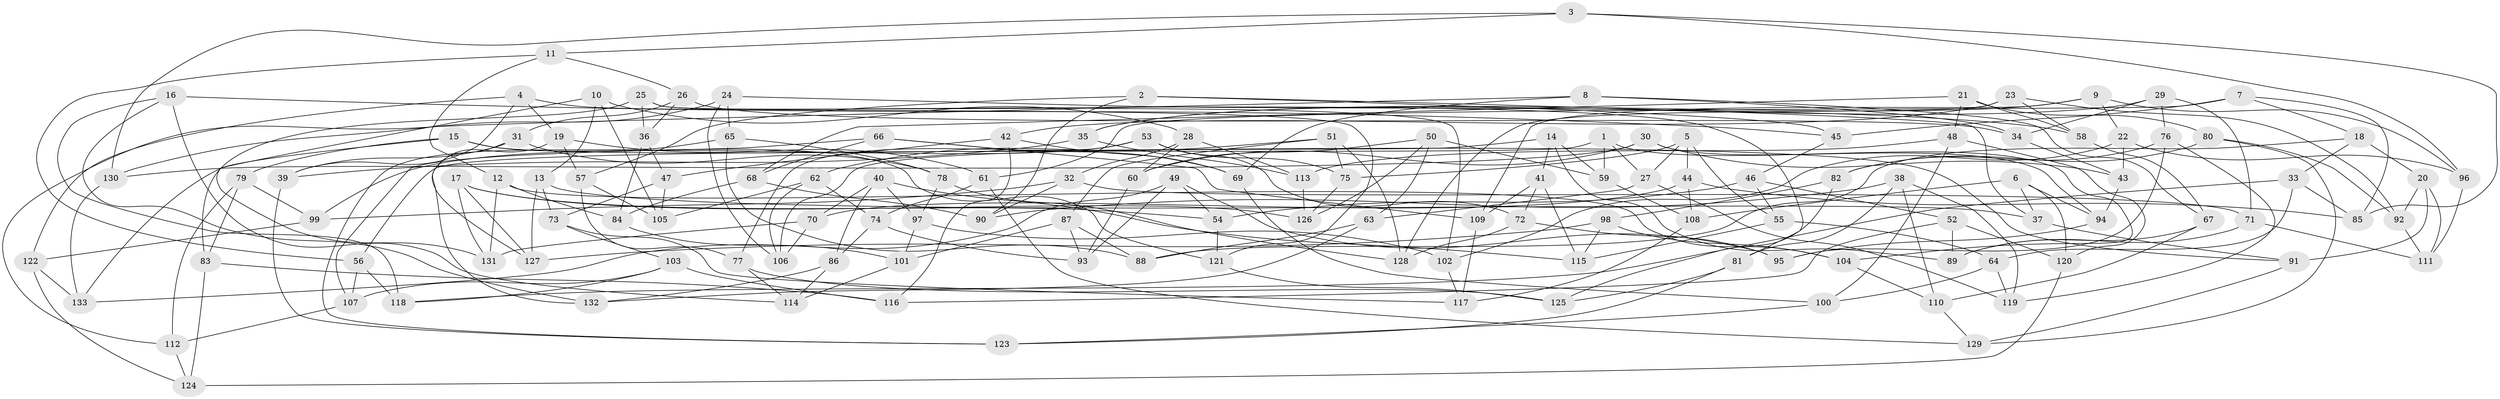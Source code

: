 // coarse degree distribution, {6: 0.5348837209302325, 4: 0.4418604651162791, 5: 0.011627906976744186, 3: 0.011627906976744186}
// Generated by graph-tools (version 1.1) at 2025/24/03/03/25 07:24:25]
// undirected, 133 vertices, 266 edges
graph export_dot {
graph [start="1"]
  node [color=gray90,style=filled];
  1;
  2;
  3;
  4;
  5;
  6;
  7;
  8;
  9;
  10;
  11;
  12;
  13;
  14;
  15;
  16;
  17;
  18;
  19;
  20;
  21;
  22;
  23;
  24;
  25;
  26;
  27;
  28;
  29;
  30;
  31;
  32;
  33;
  34;
  35;
  36;
  37;
  38;
  39;
  40;
  41;
  42;
  43;
  44;
  45;
  46;
  47;
  48;
  49;
  50;
  51;
  52;
  53;
  54;
  55;
  56;
  57;
  58;
  59;
  60;
  61;
  62;
  63;
  64;
  65;
  66;
  67;
  68;
  69;
  70;
  71;
  72;
  73;
  74;
  75;
  76;
  77;
  78;
  79;
  80;
  81;
  82;
  83;
  84;
  85;
  86;
  87;
  88;
  89;
  90;
  91;
  92;
  93;
  94;
  95;
  96;
  97;
  98;
  99;
  100;
  101;
  102;
  103;
  104;
  105;
  106;
  107;
  108;
  109;
  110;
  111;
  112;
  113;
  114;
  115;
  116;
  117;
  118;
  119;
  120;
  121;
  122;
  123;
  124;
  125;
  126;
  127;
  128;
  129;
  130;
  131;
  132;
  133;
  1 -- 56;
  1 -- 59;
  1 -- 94;
  1 -- 27;
  2 -- 57;
  2 -- 37;
  2 -- 45;
  2 -- 90;
  3 -- 130;
  3 -- 85;
  3 -- 96;
  3 -- 11;
  4 -- 81;
  4 -- 39;
  4 -- 122;
  4 -- 19;
  5 -- 55;
  5 -- 44;
  5 -- 27;
  5 -- 75;
  6 -- 120;
  6 -- 37;
  6 -- 108;
  6 -- 94;
  7 -- 85;
  7 -- 18;
  7 -- 61;
  7 -- 45;
  8 -- 67;
  8 -- 112;
  8 -- 69;
  8 -- 34;
  9 -- 109;
  9 -- 96;
  9 -- 35;
  9 -- 22;
  10 -- 28;
  10 -- 105;
  10 -- 131;
  10 -- 13;
  11 -- 26;
  11 -- 56;
  11 -- 12;
  12 -- 84;
  12 -- 104;
  12 -- 131;
  13 -- 37;
  13 -- 127;
  13 -- 73;
  14 -- 106;
  14 -- 89;
  14 -- 41;
  14 -- 59;
  15 -- 79;
  15 -- 133;
  15 -- 121;
  15 -- 91;
  16 -- 118;
  16 -- 132;
  16 -- 114;
  16 -- 45;
  17 -- 131;
  17 -- 54;
  17 -- 127;
  17 -- 126;
  18 -- 33;
  18 -- 20;
  18 -- 88;
  19 -- 57;
  19 -- 132;
  19 -- 61;
  20 -- 111;
  20 -- 92;
  20 -- 91;
  21 -- 48;
  21 -- 80;
  21 -- 68;
  21 -- 58;
  22 -- 102;
  22 -- 96;
  22 -- 43;
  23 -- 128;
  23 -- 58;
  23 -- 92;
  23 -- 42;
  24 -- 65;
  24 -- 130;
  24 -- 58;
  24 -- 106;
  25 -- 36;
  25 -- 121;
  25 -- 83;
  25 -- 102;
  26 -- 31;
  26 -- 36;
  26 -- 34;
  27 -- 63;
  27 -- 119;
  28 -- 32;
  28 -- 113;
  28 -- 60;
  29 -- 35;
  29 -- 34;
  29 -- 76;
  29 -- 71;
  30 -- 60;
  30 -- 43;
  30 -- 104;
  30 -- 130;
  31 -- 127;
  31 -- 39;
  31 -- 78;
  32 -- 90;
  32 -- 71;
  32 -- 99;
  33 -- 85;
  33 -- 118;
  33 -- 64;
  34 -- 43;
  35 -- 113;
  35 -- 39;
  36 -- 84;
  36 -- 47;
  37 -- 91;
  38 -- 81;
  38 -- 110;
  38 -- 90;
  38 -- 119;
  39 -- 123;
  40 -- 70;
  40 -- 115;
  40 -- 86;
  40 -- 97;
  41 -- 72;
  41 -- 109;
  41 -- 115;
  42 -- 69;
  42 -- 47;
  42 -- 116;
  43 -- 94;
  44 -- 85;
  44 -- 70;
  44 -- 108;
  45 -- 46;
  46 -- 55;
  46 -- 52;
  46 -- 54;
  47 -- 73;
  47 -- 105;
  48 -- 100;
  48 -- 120;
  48 -- 113;
  49 -- 95;
  49 -- 54;
  49 -- 133;
  49 -- 93;
  50 -- 126;
  50 -- 59;
  50 -- 60;
  50 -- 63;
  51 -- 128;
  51 -- 75;
  51 -- 62;
  51 -- 87;
  52 -- 120;
  52 -- 89;
  52 -- 116;
  53 -- 99;
  53 -- 77;
  53 -- 75;
  53 -- 72;
  54 -- 121;
  55 -- 115;
  55 -- 64;
  56 -- 118;
  56 -- 107;
  57 -- 77;
  57 -- 105;
  58 -- 67;
  59 -- 108;
  60 -- 93;
  61 -- 74;
  61 -- 129;
  62 -- 74;
  62 -- 106;
  62 -- 105;
  63 -- 132;
  63 -- 88;
  64 -- 119;
  64 -- 100;
  65 -- 123;
  65 -- 78;
  65 -- 88;
  66 -- 68;
  66 -- 107;
  66 -- 109;
  66 -- 69;
  67 -- 110;
  67 -- 89;
  68 -- 90;
  68 -- 84;
  69 -- 100;
  70 -- 131;
  70 -- 106;
  71 -- 89;
  71 -- 111;
  72 -- 95;
  72 -- 128;
  73 -- 103;
  73 -- 117;
  74 -- 93;
  74 -- 86;
  75 -- 126;
  76 -- 119;
  76 -- 95;
  76 -- 82;
  77 -- 125;
  77 -- 114;
  78 -- 128;
  78 -- 97;
  79 -- 99;
  79 -- 83;
  79 -- 112;
  80 -- 92;
  80 -- 129;
  80 -- 82;
  81 -- 125;
  81 -- 123;
  82 -- 125;
  82 -- 98;
  83 -- 116;
  83 -- 124;
  84 -- 101;
  86 -- 114;
  86 -- 132;
  87 -- 101;
  87 -- 93;
  87 -- 88;
  91 -- 129;
  92 -- 111;
  94 -- 95;
  96 -- 111;
  97 -- 101;
  97 -- 102;
  98 -- 115;
  98 -- 104;
  98 -- 127;
  99 -- 122;
  100 -- 123;
  101 -- 114;
  102 -- 117;
  103 -- 118;
  103 -- 116;
  103 -- 107;
  104 -- 110;
  107 -- 112;
  108 -- 117;
  109 -- 117;
  110 -- 129;
  112 -- 124;
  113 -- 126;
  120 -- 124;
  121 -- 125;
  122 -- 133;
  122 -- 124;
  130 -- 133;
}
